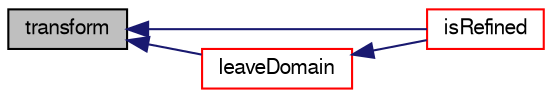 digraph "transform"
{
  bgcolor="transparent";
  edge [fontname="FreeSans",fontsize="10",labelfontname="FreeSans",labelfontsize="10"];
  node [fontname="FreeSans",fontsize="10",shape=record];
  rankdir="LR";
  Node451 [label="transform",height=0.2,width=0.4,color="black", fillcolor="grey75", style="filled", fontcolor="black"];
  Node451 -> Node452 [dir="back",color="midnightblue",fontsize="10",style="solid",fontname="FreeSans"];
  Node452 [label="isRefined",height=0.2,width=0.4,color="red",URL="$a21682.html#a2611eb831da5cadaed273f981cfd226c"];
  Node451 -> Node460 [dir="back",color="midnightblue",fontsize="10",style="solid",fontname="FreeSans"];
  Node460 [label="leaveDomain",height=0.2,width=0.4,color="red",URL="$a21682.html#a039b7716da2c74f7390fff9734c96541",tooltip="Convert any absolute coordinates into relative to (patch)face. "];
  Node460 -> Node452 [dir="back",color="midnightblue",fontsize="10",style="solid",fontname="FreeSans"];
}
